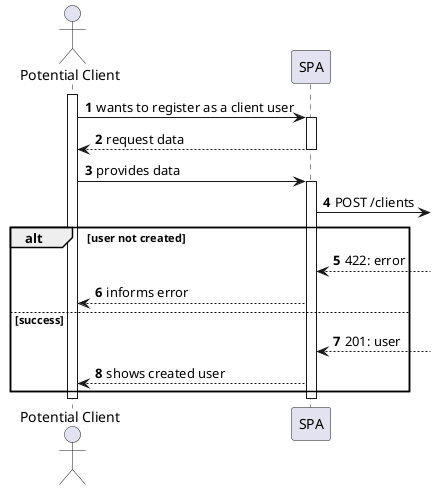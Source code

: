 @startuml
autonumber

actor "Potential Client" as usr

participant "SPA" as ui



activate usr
    usr -> ui : wants to register as a client user
    activate ui
        ui --> usr : request data
    deactivate ui

    usr -> ui : provides data
    activate ui
        ui ->]  : POST /clients


            alt user not created
                ui <--]  : 422: error
                ui --> usr : informs error
            else success
                ui <--] : 201: user
                ui --> usr : shows created user
            end

    deactivate ui
deactivate usr

@enduml
